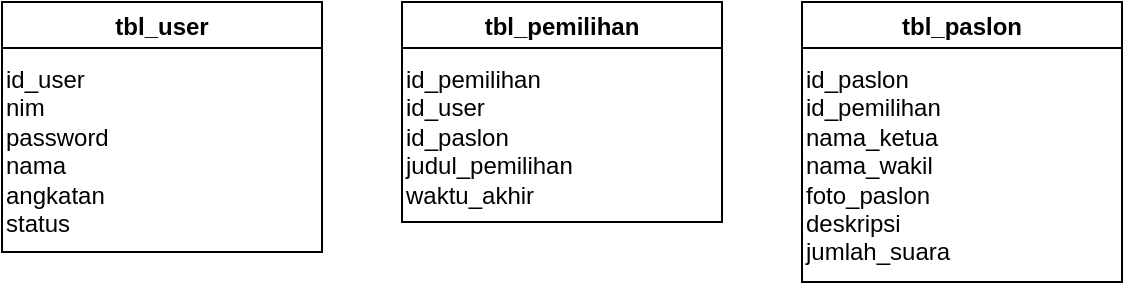 <mxfile version="20.2.4" type="github">
  <diagram id="C5RBs43oDa-KdzZeNtuy" name="Page-1">
    <mxGraphModel dx="723" dy="402" grid="1" gridSize="10" guides="1" tooltips="1" connect="1" arrows="1" fold="1" page="1" pageScale="1" pageWidth="827" pageHeight="1169" math="0" shadow="0">
      <root>
        <mxCell id="WIyWlLk6GJQsqaUBKTNV-0" />
        <mxCell id="WIyWlLk6GJQsqaUBKTNV-1" parent="WIyWlLk6GJQsqaUBKTNV-0" />
        <mxCell id="ilKIDcpZkOctN-f81Po_-0" value="tbl_user" style="swimlane;" vertex="1" parent="WIyWlLk6GJQsqaUBKTNV-1">
          <mxGeometry x="40" y="160" width="160" height="125" as="geometry" />
        </mxCell>
        <mxCell id="ilKIDcpZkOctN-f81Po_-2" value="id_user&lt;br&gt;nim&lt;br&gt;password&lt;br&gt;nama&lt;br&gt;angkatan&lt;br&gt;status" style="text;html=1;align=left;verticalAlign=top;resizable=0;points=[];autosize=1;strokeColor=none;fillColor=none;" vertex="1" parent="ilKIDcpZkOctN-f81Po_-0">
          <mxGeometry y="25" width="70" height="100" as="geometry" />
        </mxCell>
        <mxCell id="ilKIDcpZkOctN-f81Po_-9" value="tbl_pemilihan" style="swimlane;" vertex="1" parent="WIyWlLk6GJQsqaUBKTNV-1">
          <mxGeometry x="240" y="160" width="160" height="110" as="geometry" />
        </mxCell>
        <mxCell id="ilKIDcpZkOctN-f81Po_-11" value="&lt;div style=&quot;&quot;&gt;&lt;span style=&quot;background-color: initial;&quot;&gt;id_pemilihan&lt;/span&gt;&lt;/div&gt;&lt;div style=&quot;&quot;&gt;&lt;span style=&quot;background-color: initial;&quot;&gt;id_user&lt;/span&gt;&lt;/div&gt;&lt;div style=&quot;&quot;&gt;&lt;span style=&quot;background-color: initial;&quot;&gt;id_paslon&lt;/span&gt;&lt;/div&gt;&lt;div style=&quot;&quot;&gt;&lt;span style=&quot;background-color: initial;&quot;&gt;judul_pemilihan&lt;/span&gt;&lt;/div&gt;&lt;div style=&quot;&quot;&gt;waktu_akhir&lt;/div&gt;" style="text;html=1;align=left;verticalAlign=top;resizable=0;points=[];autosize=1;strokeColor=none;fillColor=none;" vertex="1" parent="ilKIDcpZkOctN-f81Po_-9">
          <mxGeometry y="25" width="110" height="90" as="geometry" />
        </mxCell>
        <mxCell id="ilKIDcpZkOctN-f81Po_-10" value="tbl_paslon" style="swimlane;" vertex="1" parent="WIyWlLk6GJQsqaUBKTNV-1">
          <mxGeometry x="440" y="160" width="160" height="140" as="geometry" />
        </mxCell>
        <mxCell id="ilKIDcpZkOctN-f81Po_-12" value="&lt;div style=&quot;&quot;&gt;&lt;span style=&quot;background-color: initial;&quot;&gt;id_paslon&lt;/span&gt;&lt;/div&gt;&lt;div style=&quot;&quot;&gt;&lt;span style=&quot;background-color: initial;&quot;&gt;id_pemilihan&lt;/span&gt;&lt;/div&gt;&lt;div style=&quot;&quot;&gt;&lt;span style=&quot;background-color: initial;&quot;&gt;nama_ketua&lt;/span&gt;&lt;/div&gt;&lt;div style=&quot;&quot;&gt;&lt;span style=&quot;background-color: initial;&quot;&gt;nama_wakil&lt;/span&gt;&lt;/div&gt;&lt;div style=&quot;&quot;&gt;foto_paslon&lt;/div&gt;&lt;div style=&quot;&quot;&gt;deskripsi&lt;/div&gt;&lt;div style=&quot;&quot;&gt;jumlah_suara&lt;/div&gt;" style="text;html=1;align=left;verticalAlign=top;resizable=0;points=[];autosize=1;strokeColor=none;fillColor=none;" vertex="1" parent="ilKIDcpZkOctN-f81Po_-10">
          <mxGeometry y="25" width="100" height="110" as="geometry" />
        </mxCell>
      </root>
    </mxGraphModel>
  </diagram>
</mxfile>
